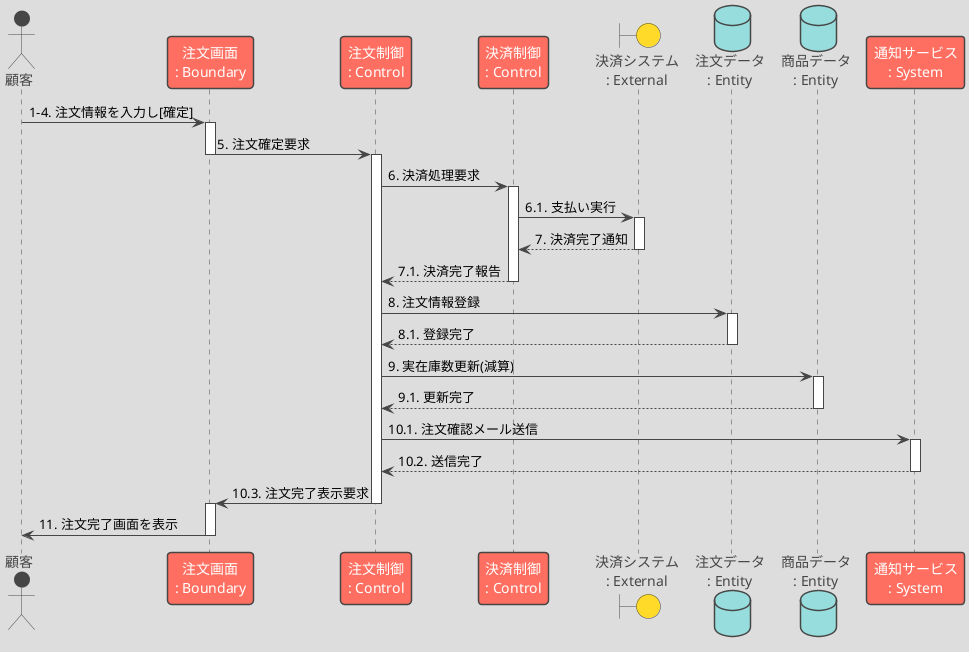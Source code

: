 @startuml .
!theme toy

actor 顧客
participant "注文画面\n: Boundary" as Boundary_OrderForm
participant "注文制御\n: Control" as Control_Order
participant "決済制御\n: Control" as Control_Payment
boundary "決済システム\n: External" as External_Payment
database "注文データ\n: Entity" as Entity_Order
database "商品データ\n: Entity" as Entity_Product
participant "通知サービス\n: System" as Service_Notification

' 1-4. 注文確定まで (画面操作)
顧客 -> Boundary_OrderForm : 1-4. 注文情報を入力し[確定]
activate Boundary_OrderForm

' 5. 注文制御開始 (検証を含む)
Boundary_OrderForm -> Control_Order : 5. 注文確定要求
deactivate Boundary_OrderForm
activate Control_Order

' 6-7. 決済連携
Control_Order -> Control_Payment : 6. 決済処理要求
activate Control_Payment
Control_Payment -> External_Payment : 6.1. 支払い実行
activate External_Payment
External_Payment --> Control_Payment : 7. 決済完了通知
deactivate External_Payment
Control_Payment --> Control_Order : 7.1. 決済完了報告
deactivate Control_Payment

' 8. 注文情報の確定・登録
Control_Order -> Entity_Order : 8. 注文情報登録
activate Entity_Order
Entity_Order --> Control_Order : 8.1. 登録完了
deactivate Entity_Order

' 9. 在庫数の更新（実在庫減算）
Control_Order -> Entity_Product : 9. 実在庫数更新(減算)
activate Entity_Product
Entity_Product --> Control_Order : 9.1. 更新完了
deactivate Entity_Product

' 10. 注文完了画面表示とメール送信
Control_Order -> Service_Notification : 10.1. 注文確認メール送信
activate Service_Notification
Service_Notification --> Control_Order : 10.2. 送信完了
deactivate Service_Notification

Control_Order -> Boundary_OrderForm : 10.3. 注文完了表示要求
deactivate Control_Order
activate Boundary_OrderForm

Boundary_OrderForm -> 顧客 : 11. 注文完了画面を表示
deactivate Boundary_OrderForm
@enduml